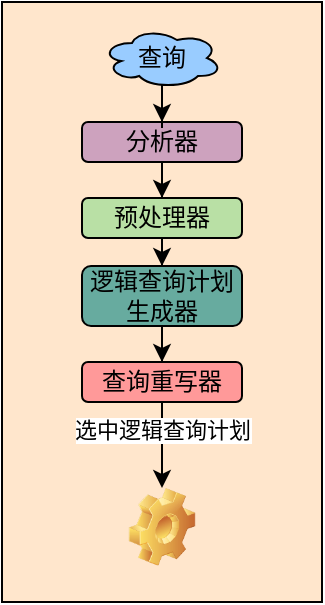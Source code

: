 <mxfile version="16.6.2" type="github">
  <diagram id="hgmUP19D6HoHachdwWmW" name="Page-1">
    <mxGraphModel dx="1325" dy="593" grid="1" gridSize="10" guides="1" tooltips="1" connect="1" arrows="1" fold="1" page="1" pageScale="1" pageWidth="1169" pageHeight="827" math="0" shadow="0">
      <root>
        <mxCell id="0" />
        <mxCell id="1" parent="0" />
        <mxCell id="Knozv3nmDtFxCPk96ZtY-1" value="" style="rounded=0;whiteSpace=wrap;html=1;fillColor=#FFE6CC;" vertex="1" parent="1">
          <mxGeometry x="410" y="80" width="160" height="300" as="geometry" />
        </mxCell>
        <mxCell id="Knozv3nmDtFxCPk96ZtY-4" value="" style="edgeStyle=orthogonalEdgeStyle;rounded=0;orthogonalLoop=1;jettySize=auto;html=1;" edge="1" parent="1" source="Knozv3nmDtFxCPk96ZtY-2" target="Knozv3nmDtFxCPk96ZtY-3">
          <mxGeometry relative="1" as="geometry" />
        </mxCell>
        <mxCell id="Knozv3nmDtFxCPk96ZtY-2" value="分析器" style="rounded=1;whiteSpace=wrap;html=1;fillColor=#CDA2BE;" vertex="1" parent="1">
          <mxGeometry x="450" y="140" width="80" height="20" as="geometry" />
        </mxCell>
        <mxCell id="Knozv3nmDtFxCPk96ZtY-6" value="" style="edgeStyle=orthogonalEdgeStyle;rounded=0;orthogonalLoop=1;jettySize=auto;html=1;" edge="1" parent="1" source="Knozv3nmDtFxCPk96ZtY-3" target="Knozv3nmDtFxCPk96ZtY-5">
          <mxGeometry relative="1" as="geometry" />
        </mxCell>
        <mxCell id="Knozv3nmDtFxCPk96ZtY-3" value="预处理器" style="rounded=1;whiteSpace=wrap;html=1;fillColor=#B9E0A5;" vertex="1" parent="1">
          <mxGeometry x="450" y="178" width="80" height="20" as="geometry" />
        </mxCell>
        <mxCell id="Knozv3nmDtFxCPk96ZtY-8" value="" style="edgeStyle=orthogonalEdgeStyle;rounded=0;orthogonalLoop=1;jettySize=auto;html=1;" edge="1" parent="1" source="Knozv3nmDtFxCPk96ZtY-5" target="Knozv3nmDtFxCPk96ZtY-7">
          <mxGeometry relative="1" as="geometry" />
        </mxCell>
        <mxCell id="Knozv3nmDtFxCPk96ZtY-5" value="逻辑查询计划生成器" style="rounded=1;whiteSpace=wrap;html=1;fillColor=#67AB9F;" vertex="1" parent="1">
          <mxGeometry x="450" y="212" width="80" height="30" as="geometry" />
        </mxCell>
        <mxCell id="Knozv3nmDtFxCPk96ZtY-14" value="" style="edgeStyle=orthogonalEdgeStyle;rounded=0;orthogonalLoop=1;jettySize=auto;html=1;" edge="1" parent="1" source="Knozv3nmDtFxCPk96ZtY-7" target="Knozv3nmDtFxCPk96ZtY-13">
          <mxGeometry relative="1" as="geometry" />
        </mxCell>
        <mxCell id="Knozv3nmDtFxCPk96ZtY-15" value="选中逻辑查询计划" style="edgeLabel;html=1;align=center;verticalAlign=middle;resizable=0;points=[];" vertex="1" connectable="0" parent="Knozv3nmDtFxCPk96ZtY-14">
          <mxGeometry x="0.212" relative="1" as="geometry">
            <mxPoint y="-12" as="offset" />
          </mxGeometry>
        </mxCell>
        <mxCell id="Knozv3nmDtFxCPk96ZtY-7" value="查询重写器" style="rounded=1;whiteSpace=wrap;html=1;fillColor=#FF9999;" vertex="1" parent="1">
          <mxGeometry x="450" y="260" width="80" height="20" as="geometry" />
        </mxCell>
        <mxCell id="Knozv3nmDtFxCPk96ZtY-11" value="" style="edgeStyle=orthogonalEdgeStyle;rounded=0;orthogonalLoop=1;jettySize=auto;html=1;" edge="1" parent="1" source="Knozv3nmDtFxCPk96ZtY-10" target="Knozv3nmDtFxCPk96ZtY-2">
          <mxGeometry relative="1" as="geometry" />
        </mxCell>
        <mxCell id="Knozv3nmDtFxCPk96ZtY-10" value="查询" style="ellipse;shape=cloud;whiteSpace=wrap;html=1;fillColor=#99CCFF;" vertex="1" parent="1">
          <mxGeometry x="460" y="93" width="60" height="30" as="geometry" />
        </mxCell>
        <mxCell id="Knozv3nmDtFxCPk96ZtY-13" value="" style="shape=image;html=1;verticalLabelPosition=bottom;verticalAlign=top;imageAspect=1;aspect=fixed;image=img/clipart/Gear_128x128.png;fillColor=#B9E0A5;" vertex="1" parent="1">
          <mxGeometry x="473.39" y="323" width="33.22" height="38.96" as="geometry" />
        </mxCell>
      </root>
    </mxGraphModel>
  </diagram>
</mxfile>
